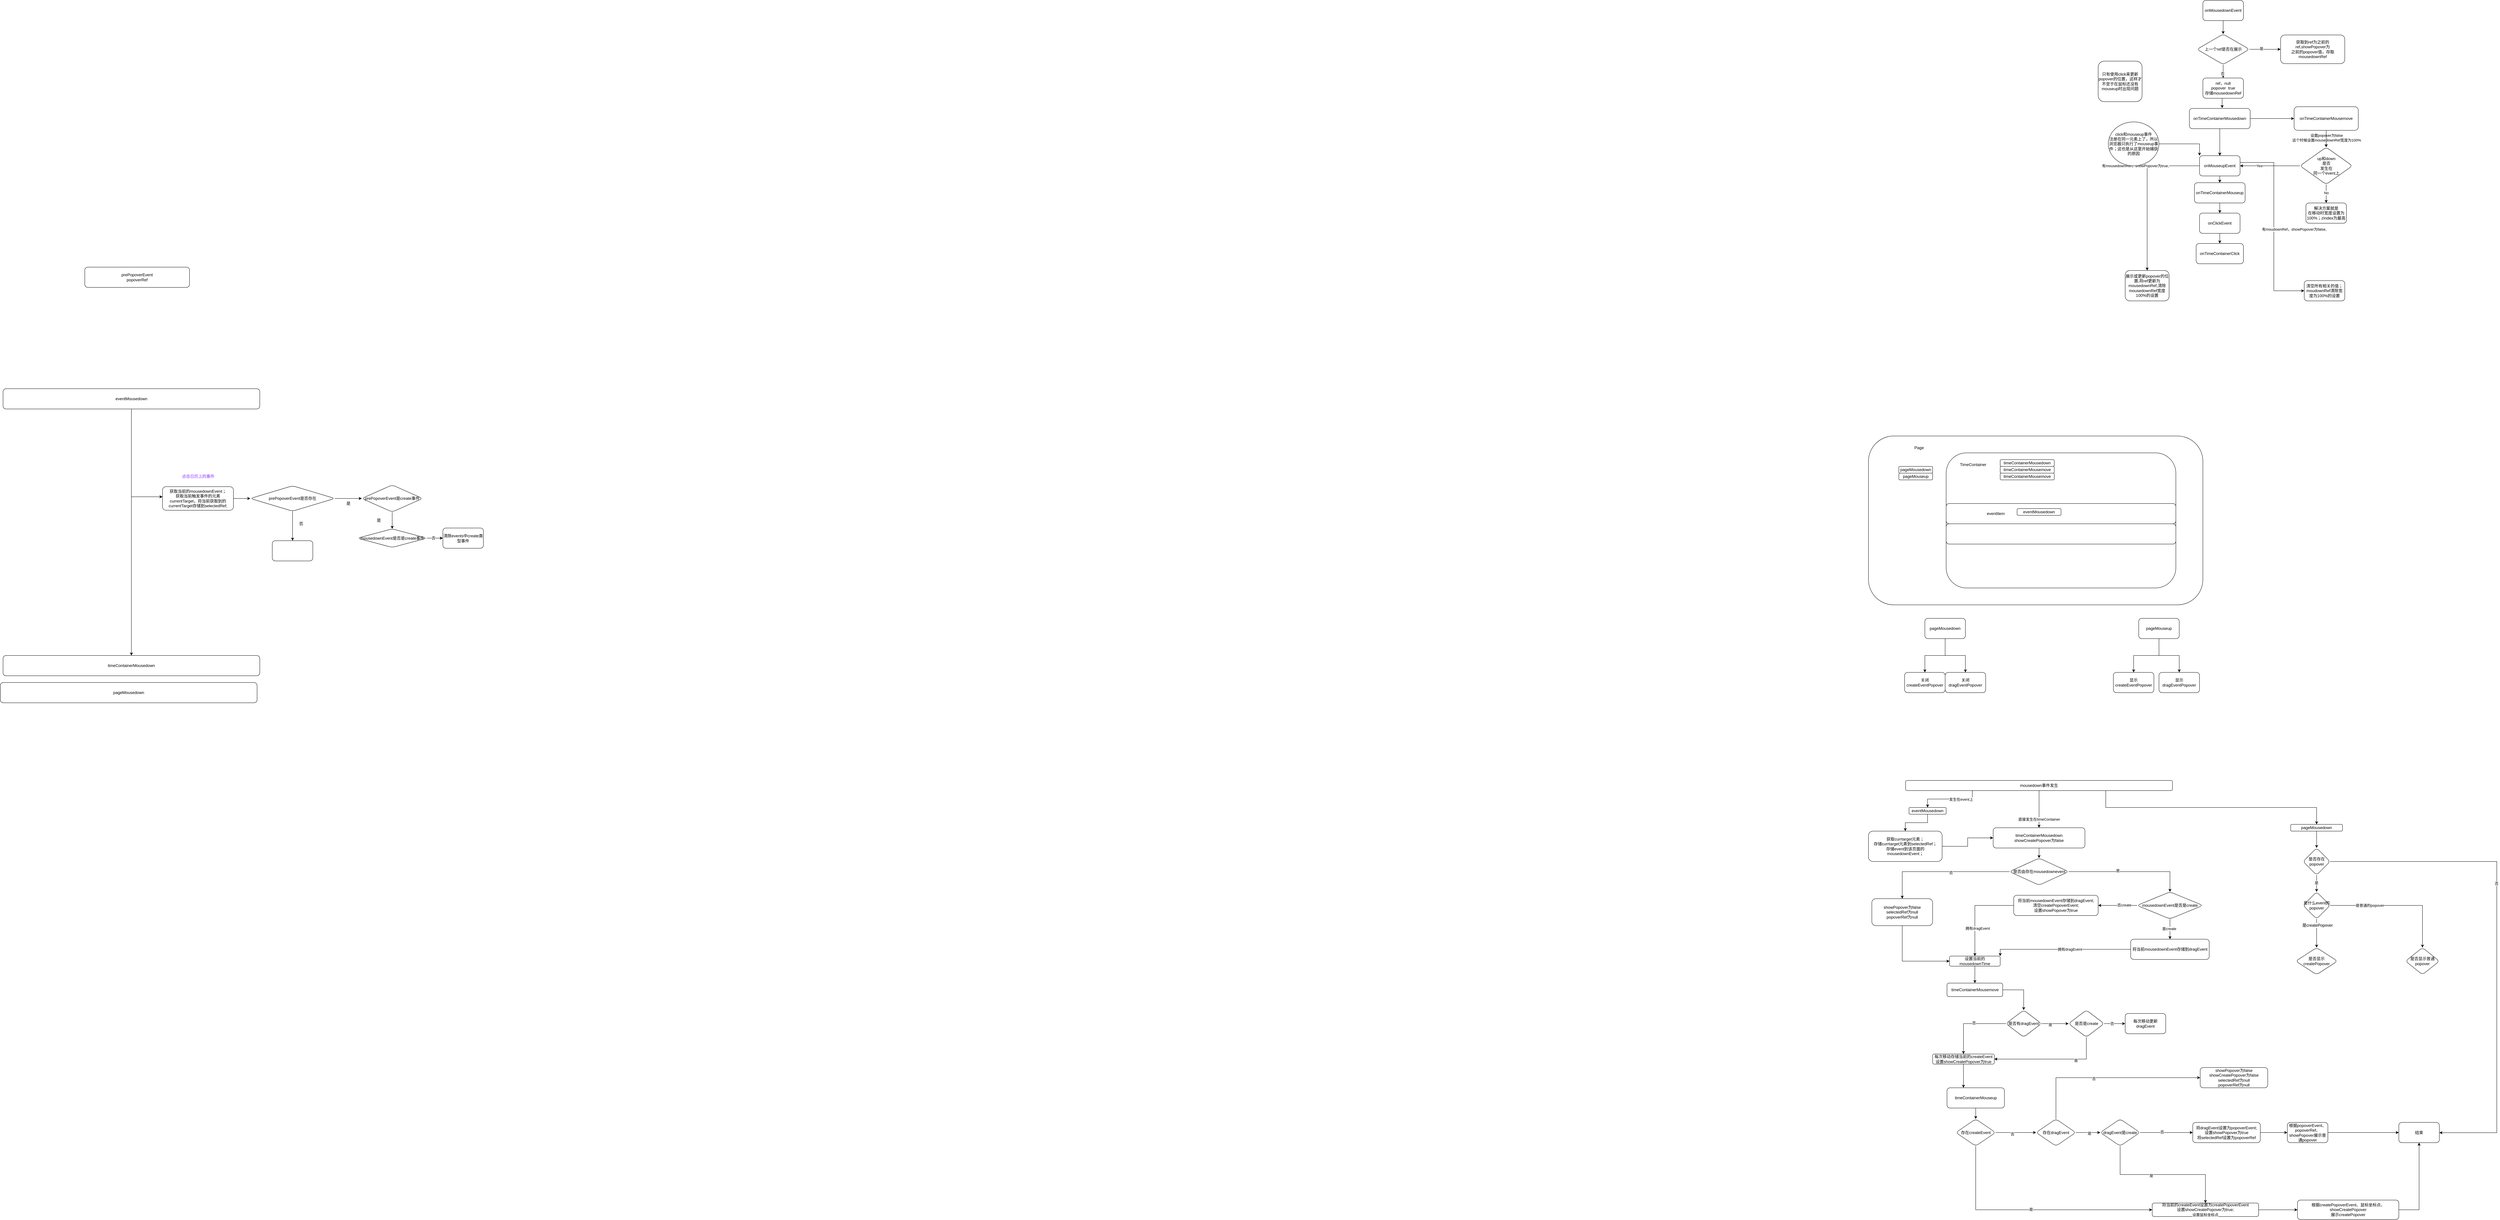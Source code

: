 <mxfile version="20.7.4" type="device"><diagram id="SeiLMllvkrjibfZxSNjs" name="第 1 页"><mxGraphModel dx="20956" dy="9609" grid="1" gridSize="10" guides="1" tooltips="1" connect="1" arrows="1" fold="1" page="1" pageScale="1" pageWidth="827" pageHeight="1169" math="0" shadow="0"><root><mxCell id="0"/><mxCell id="1" parent="0"/><mxCell id="N0iIn7dzaV1GtlIvl90N-8" value="" style="edgeStyle=orthogonalEdgeStyle;rounded=0;orthogonalLoop=1;jettySize=auto;html=1;" parent="1" source="yqMU4WiookFC1Kjg8Kat-1" target="N0iIn7dzaV1GtlIvl90N-7" edge="1"><mxGeometry relative="1" as="geometry"/></mxCell><mxCell id="yqMU4WiookFC1Kjg8Kat-1" value="onMousedownEvent" style="rounded=1;whiteSpace=wrap;html=1;" parent="1" vertex="1"><mxGeometry x="290" y="-160" width="120" height="60" as="geometry"/></mxCell><mxCell id="yqMU4WiookFC1Kjg8Kat-7" value="" style="edgeStyle=orthogonalEdgeStyle;rounded=0;orthogonalLoop=1;jettySize=auto;html=1;" parent="1" source="yqMU4WiookFC1Kjg8Kat-2" target="yqMU4WiookFC1Kjg8Kat-6" edge="1"><mxGeometry relative="1" as="geometry"/></mxCell><mxCell id="yqMU4WiookFC1Kjg8Kat-14" value="" style="edgeStyle=orthogonalEdgeStyle;rounded=0;orthogonalLoop=1;jettySize=auto;html=1;" parent="1" source="yqMU4WiookFC1Kjg8Kat-2" target="yqMU4WiookFC1Kjg8Kat-6" edge="1"><mxGeometry relative="1" as="geometry"/></mxCell><mxCell id="yqMU4WiookFC1Kjg8Kat-15" value="" style="edgeStyle=orthogonalEdgeStyle;rounded=0;orthogonalLoop=1;jettySize=auto;html=1;" parent="1" source="yqMU4WiookFC1Kjg8Kat-2" target="yqMU4WiookFC1Kjg8Kat-6" edge="1"><mxGeometry relative="1" as="geometry"/></mxCell><mxCell id="yqMU4WiookFC1Kjg8Kat-17" value="" style="edgeStyle=orthogonalEdgeStyle;rounded=0;orthogonalLoop=1;jettySize=auto;html=1;exitX=1;exitY=0.5;exitDx=0;exitDy=0;" parent="1" source="yqMU4WiookFC1Kjg8Kat-2" target="yqMU4WiookFC1Kjg8Kat-16" edge="1"><mxGeometry relative="1" as="geometry"/></mxCell><mxCell id="yqMU4WiookFC1Kjg8Kat-2" value="onTimeContainerMousedown" style="whiteSpace=wrap;html=1;rounded=1;" parent="1" vertex="1"><mxGeometry x="250" y="160" width="180" height="60" as="geometry"/></mxCell><mxCell id="yqMU4WiookFC1Kjg8Kat-9" value="" style="edgeStyle=orthogonalEdgeStyle;rounded=0;orthogonalLoop=1;jettySize=auto;html=1;" parent="1" source="yqMU4WiookFC1Kjg8Kat-6" target="yqMU4WiookFC1Kjg8Kat-8" edge="1"><mxGeometry relative="1" as="geometry"/></mxCell><mxCell id="yqMU4WiookFC1Kjg8Kat-6" value="onMouseupEvent" style="whiteSpace=wrap;html=1;rounded=1;" parent="1" vertex="1"><mxGeometry x="280" y="300" width="120" height="60" as="geometry"/></mxCell><mxCell id="yqMU4WiookFC1Kjg8Kat-11" value="" style="edgeStyle=orthogonalEdgeStyle;rounded=0;orthogonalLoop=1;jettySize=auto;html=1;" parent="1" source="yqMU4WiookFC1Kjg8Kat-8" target="yqMU4WiookFC1Kjg8Kat-10" edge="1"><mxGeometry relative="1" as="geometry"/></mxCell><mxCell id="yqMU4WiookFC1Kjg8Kat-8" value="onTimeContainerMouseup" style="whiteSpace=wrap;html=1;rounded=1;" parent="1" vertex="1"><mxGeometry x="265" y="380" width="150" height="60" as="geometry"/></mxCell><mxCell id="yqMU4WiookFC1Kjg8Kat-13" value="" style="edgeStyle=orthogonalEdgeStyle;rounded=0;orthogonalLoop=1;jettySize=auto;html=1;" parent="1" source="yqMU4WiookFC1Kjg8Kat-10" target="yqMU4WiookFC1Kjg8Kat-12" edge="1"><mxGeometry relative="1" as="geometry"/></mxCell><mxCell id="yqMU4WiookFC1Kjg8Kat-10" value="onClickEvent" style="whiteSpace=wrap;html=1;rounded=1;" parent="1" vertex="1"><mxGeometry x="280" y="470" width="120" height="60" as="geometry"/></mxCell><mxCell id="yqMU4WiookFC1Kjg8Kat-12" value="onTimeContainerClick" style="whiteSpace=wrap;html=1;rounded=1;" parent="1" vertex="1"><mxGeometry x="270" y="560" width="140" height="60" as="geometry"/></mxCell><mxCell id="yqMU4WiookFC1Kjg8Kat-20" value="" style="edgeStyle=orthogonalEdgeStyle;rounded=0;orthogonalLoop=1;jettySize=auto;html=1;" parent="1" source="yqMU4WiookFC1Kjg8Kat-16" target="yqMU4WiookFC1Kjg8Kat-19" edge="1"><mxGeometry relative="1" as="geometry"/></mxCell><mxCell id="yqMU4WiookFC1Kjg8Kat-31" value="设置popover为false&lt;br&gt;这个时候设置mousedownRef宽度为100%" style="edgeLabel;html=1;align=center;verticalAlign=middle;resizable=0;points=[];" parent="yqMU4WiookFC1Kjg8Kat-20" vertex="1" connectable="0"><mxGeometry x="-0.12" y="3" relative="1" as="geometry"><mxPoint x="-2" as="offset"/></mxGeometry></mxCell><mxCell id="yqMU4WiookFC1Kjg8Kat-33" value="" style="edgeStyle=orthogonalEdgeStyle;rounded=0;orthogonalLoop=1;jettySize=auto;html=1;" parent="1" source="yqMU4WiookFC1Kjg8Kat-16" target="yqMU4WiookFC1Kjg8Kat-19" edge="1"><mxGeometry relative="1" as="geometry"/></mxCell><mxCell id="yqMU4WiookFC1Kjg8Kat-16" value="onTimeContainerMousemove" style="whiteSpace=wrap;html=1;rounded=1;" parent="1" vertex="1"><mxGeometry x="560" y="155" width="190" height="70" as="geometry"/></mxCell><mxCell id="yqMU4WiookFC1Kjg8Kat-25" value="" style="edgeStyle=orthogonalEdgeStyle;rounded=0;orthogonalLoop=1;jettySize=auto;html=1;" parent="1" source="yqMU4WiookFC1Kjg8Kat-19" target="yqMU4WiookFC1Kjg8Kat-24" edge="1"><mxGeometry relative="1" as="geometry"/></mxCell><mxCell id="yqMU4WiookFC1Kjg8Kat-27" value="No" style="edgeLabel;html=1;align=center;verticalAlign=middle;resizable=0;points=[];" parent="yqMU4WiookFC1Kjg8Kat-25" vertex="1" connectable="0"><mxGeometry x="-0.771" y="1" relative="1" as="geometry"><mxPoint x="-1" y="18" as="offset"/></mxGeometry></mxCell><mxCell id="yqMU4WiookFC1Kjg8Kat-29" style="edgeStyle=orthogonalEdgeStyle;rounded=0;orthogonalLoop=1;jettySize=auto;html=1;exitX=0;exitY=0.5;exitDx=0;exitDy=0;entryX=1;entryY=0.5;entryDx=0;entryDy=0;" parent="1" source="yqMU4WiookFC1Kjg8Kat-19" target="yqMU4WiookFC1Kjg8Kat-6" edge="1"><mxGeometry relative="1" as="geometry"/></mxCell><mxCell id="yqMU4WiookFC1Kjg8Kat-30" value="Yes" style="edgeLabel;html=1;align=center;verticalAlign=middle;resizable=0;points=[];" parent="yqMU4WiookFC1Kjg8Kat-29" vertex="1" connectable="0"><mxGeometry x="0.358" relative="1" as="geometry"><mxPoint as="offset"/></mxGeometry></mxCell><mxCell id="yqMU4WiookFC1Kjg8Kat-19" value="up和down&lt;br&gt;是否&lt;br&gt;发生在&lt;br&gt;同一个event上" style="rhombus;whiteSpace=wrap;html=1;rounded=1;" parent="1" vertex="1"><mxGeometry x="577.5" y="275" width="155" height="110" as="geometry"/></mxCell><mxCell id="yqMU4WiookFC1Kjg8Kat-24" value="解决方案就是&lt;br&gt;在移动时宽度设置为100%；zIndex为最高" style="whiteSpace=wrap;html=1;rounded=1;" parent="1" vertex="1"><mxGeometry x="595" y="440" width="120" height="60" as="geometry"/></mxCell><mxCell id="yqMU4WiookFC1Kjg8Kat-43" value="" style="edgeStyle=orthogonalEdgeStyle;rounded=0;orthogonalLoop=1;jettySize=auto;html=1;exitX=1;exitY=0.5;exitDx=0;exitDy=0;" parent="1" source="yqMU4WiookFC1Kjg8Kat-6" target="yqMU4WiookFC1Kjg8Kat-42" edge="1"><mxGeometry relative="1" as="geometry"><Array as="points"><mxPoint x="400" y="320"/><mxPoint x="500" y="320"/><mxPoint x="500" y="700"/></Array></mxGeometry></mxCell><mxCell id="yqMU4WiookFC1Kjg8Kat-44" value="有moudownRef，showPopover为false," style="edgeLabel;html=1;align=center;verticalAlign=middle;resizable=0;points=[];" parent="yqMU4WiookFC1Kjg8Kat-43" vertex="1" connectable="0"><mxGeometry x="0.062" y="-1" relative="1" as="geometry"><mxPoint x="61" as="offset"/></mxGeometry></mxCell><mxCell id="N0iIn7dzaV1GtlIvl90N-2" value="" style="edgeStyle=orthogonalEdgeStyle;rounded=0;orthogonalLoop=1;jettySize=auto;html=1;exitX=0;exitY=0.5;exitDx=0;exitDy=0;" parent="1" source="yqMU4WiookFC1Kjg8Kat-6" target="yqMU4WiookFC1Kjg8Kat-45" edge="1"><mxGeometry relative="1" as="geometry"/></mxCell><mxCell id="N0iIn7dzaV1GtlIvl90N-4" value="有mousedownRef，showPopover为true," style="edgeLabel;html=1;align=center;verticalAlign=middle;resizable=0;points=[];" parent="N0iIn7dzaV1GtlIvl90N-2" vertex="1" connectable="0"><mxGeometry x="-0.515" y="-2" relative="1" as="geometry"><mxPoint x="-77" y="2" as="offset"/></mxGeometry></mxCell><mxCell id="yqMU4WiookFC1Kjg8Kat-42" value="清空所有相关的值；&lt;br&gt;moudownRef清除宽度为100%的设置" style="whiteSpace=wrap;html=1;rounded=1;" parent="1" vertex="1"><mxGeometry x="590" y="670" width="120" height="60" as="geometry"/></mxCell><mxCell id="yqMU4WiookFC1Kjg8Kat-45" value="展示或更新popover的位置,将ref更新为mousedownRef,清除mousedownRef宽度100%的设置" style="whiteSpace=wrap;html=1;rounded=1;" parent="1" vertex="1"><mxGeometry x="60" y="640" width="130" height="90" as="geometry"/></mxCell><mxCell id="N0iIn7dzaV1GtlIvl90N-5" value="只有使用click来更新popover的位置，这样才不至于在鼠标还没有mouseup时出现问题" style="rounded=1;whiteSpace=wrap;html=1;" parent="1" vertex="1"><mxGeometry x="-20" y="20" width="130" height="120" as="geometry"/></mxCell><mxCell id="N0iIn7dzaV1GtlIvl90N-10" value="" style="edgeStyle=orthogonalEdgeStyle;rounded=0;orthogonalLoop=1;jettySize=auto;html=1;" parent="1" source="N0iIn7dzaV1GtlIvl90N-7" target="N0iIn7dzaV1GtlIvl90N-9" edge="1"><mxGeometry relative="1" as="geometry"/></mxCell><mxCell id="N0iIn7dzaV1GtlIvl90N-15" value="是" style="edgeLabel;html=1;align=center;verticalAlign=middle;resizable=0;points=[];" parent="N0iIn7dzaV1GtlIvl90N-10" vertex="1" connectable="0"><mxGeometry x="-0.231" y="2" relative="1" as="geometry"><mxPoint as="offset"/></mxGeometry></mxCell><mxCell id="N0iIn7dzaV1GtlIvl90N-17" value="" style="edgeStyle=orthogonalEdgeStyle;rounded=0;orthogonalLoop=1;jettySize=auto;html=1;" parent="1" source="N0iIn7dzaV1GtlIvl90N-7" target="N0iIn7dzaV1GtlIvl90N-16" edge="1"><mxGeometry relative="1" as="geometry"/></mxCell><mxCell id="N0iIn7dzaV1GtlIvl90N-19" value="否" style="edgeLabel;html=1;align=center;verticalAlign=middle;resizable=0;points=[];" parent="N0iIn7dzaV1GtlIvl90N-17" vertex="1" connectable="0"><mxGeometry x="0.354" y="-2" relative="1" as="geometry"><mxPoint as="offset"/></mxGeometry></mxCell><mxCell id="N0iIn7dzaV1GtlIvl90N-7" value="上一个ref是否在展示" style="rhombus;whiteSpace=wrap;html=1;rounded=1;" parent="1" vertex="1"><mxGeometry x="272.5" y="-60" width="155" height="90" as="geometry"/></mxCell><mxCell id="N0iIn7dzaV1GtlIvl90N-9" value="&lt;div&gt;获取到ref为之前的ref,showPopover为&lt;/div&gt;&lt;div&gt;之前的popover值，存取mousedownRef&lt;/div&gt;" style="whiteSpace=wrap;html=1;rounded=1;" parent="1" vertex="1"><mxGeometry x="520" y="-57.5" width="190" height="85" as="geometry"/></mxCell><mxCell id="N0iIn7dzaV1GtlIvl90N-18" style="edgeStyle=orthogonalEdgeStyle;rounded=0;orthogonalLoop=1;jettySize=auto;html=1;exitX=0.5;exitY=1;exitDx=0;exitDy=0;entryX=0.539;entryY=-0.017;entryDx=0;entryDy=0;entryPerimeter=0;" parent="1" source="N0iIn7dzaV1GtlIvl90N-16" target="yqMU4WiookFC1Kjg8Kat-2" edge="1"><mxGeometry relative="1" as="geometry"/></mxCell><mxCell id="N0iIn7dzaV1GtlIvl90N-16" value="ref，null&lt;br&gt;popover&amp;nbsp; true&lt;br&gt;存储mousedownRef" style="whiteSpace=wrap;html=1;rounded=1;" parent="1" vertex="1"><mxGeometry x="290" y="70" width="120" height="60" as="geometry"/></mxCell><mxCell id="N0iIn7dzaV1GtlIvl90N-22" style="edgeStyle=orthogonalEdgeStyle;rounded=0;orthogonalLoop=1;jettySize=auto;html=1;exitX=1;exitY=0.5;exitDx=0;exitDy=0;entryX=0;entryY=0;entryDx=0;entryDy=0;" parent="1" source="N0iIn7dzaV1GtlIvl90N-21" target="yqMU4WiookFC1Kjg8Kat-6" edge="1"><mxGeometry relative="1" as="geometry"/></mxCell><mxCell id="N0iIn7dzaV1GtlIvl90N-21" value="click和mouseup事件&lt;br&gt;注册在同一元素上了，所以浏览器只执行了mouseup事件；这也是从这里开始捕获的原因" style="ellipse;whiteSpace=wrap;html=1;" parent="1" vertex="1"><mxGeometry x="10" y="200" width="150" height="130" as="geometry"/></mxCell><mxCell id="lKz-PwIOgqh7twdlizHa-1" value="" style="rounded=1;whiteSpace=wrap;html=1;" parent="1" vertex="1"><mxGeometry x="-700" y="1130" width="990" height="500" as="geometry"/></mxCell><mxCell id="lKz-PwIOgqh7twdlizHa-3" value="Page" style="text;html=1;strokeColor=none;fillColor=none;align=center;verticalAlign=middle;whiteSpace=wrap;rounded=0;" parent="1" vertex="1"><mxGeometry x="-580" y="1150" width="60" height="30" as="geometry"/></mxCell><mxCell id="lKz-PwIOgqh7twdlizHa-4" value="" style="rounded=1;whiteSpace=wrap;html=1;" parent="1" vertex="1"><mxGeometry x="-470" y="1180" width="680" height="400" as="geometry"/></mxCell><mxCell id="lKz-PwIOgqh7twdlizHa-5" value="TimeContainer" style="text;html=1;strokeColor=none;fillColor=none;align=center;verticalAlign=middle;whiteSpace=wrap;rounded=0;" parent="1" vertex="1"><mxGeometry x="-420" y="1200" width="60" height="30" as="geometry"/></mxCell><mxCell id="lKz-PwIOgqh7twdlizHa-7" value="" style="rounded=1;whiteSpace=wrap;html=1;" parent="1" vertex="1"><mxGeometry x="-470" y="1330" width="680" height="60" as="geometry"/></mxCell><mxCell id="lKz-PwIOgqh7twdlizHa-8" value="" style="rounded=1;whiteSpace=wrap;html=1;" parent="1" vertex="1"><mxGeometry x="-470" y="1390" width="680" height="60" as="geometry"/></mxCell><mxCell id="lKz-PwIOgqh7twdlizHa-9" value="eventItem" style="text;html=1;strokeColor=none;fillColor=none;align=center;verticalAlign=middle;whiteSpace=wrap;rounded=0;" parent="1" vertex="1"><mxGeometry x="-353" y="1345" width="60" height="30" as="geometry"/></mxCell><mxCell id="lKz-PwIOgqh7twdlizHa-10" value="pageMousedown" style="rounded=1;whiteSpace=wrap;html=1;" parent="1" vertex="1"><mxGeometry x="-610" y="1220" width="100" height="20" as="geometry"/></mxCell><mxCell id="lKz-PwIOgqh7twdlizHa-11" value="pageMouseup" style="rounded=1;whiteSpace=wrap;html=1;" parent="1" vertex="1"><mxGeometry x="-610" y="1240" width="100" height="20" as="geometry"/></mxCell><mxCell id="lKz-PwIOgqh7twdlizHa-12" value="timeContainerMousedown" style="rounded=1;whiteSpace=wrap;html=1;" parent="1" vertex="1"><mxGeometry x="-310" y="1200" width="160" height="20" as="geometry"/></mxCell><mxCell id="lKz-PwIOgqh7twdlizHa-13" value="timeContainerMousemove" style="rounded=1;whiteSpace=wrap;html=1;" parent="1" vertex="1"><mxGeometry x="-310" y="1220" width="160" height="20" as="geometry"/></mxCell><mxCell id="lKz-PwIOgqh7twdlizHa-14" value="timeContainerMousemove" style="rounded=1;whiteSpace=wrap;html=1;" parent="1" vertex="1"><mxGeometry x="-310" y="1240" width="160" height="20" as="geometry"/></mxCell><mxCell id="lKz-PwIOgqh7twdlizHa-17" value="" style="edgeStyle=orthogonalEdgeStyle;rounded=0;orthogonalLoop=1;jettySize=auto;html=1;" parent="1" source="lKz-PwIOgqh7twdlizHa-15" target="lKz-PwIOgqh7twdlizHa-16" edge="1"><mxGeometry relative="1" as="geometry"/></mxCell><mxCell id="lKz-PwIOgqh7twdlizHa-19" style="edgeStyle=orthogonalEdgeStyle;rounded=0;orthogonalLoop=1;jettySize=auto;html=1;exitX=0.5;exitY=1;exitDx=0;exitDy=0;entryX=0.5;entryY=0;entryDx=0;entryDy=0;" parent="1" source="lKz-PwIOgqh7twdlizHa-15" target="lKz-PwIOgqh7twdlizHa-18" edge="1"><mxGeometry relative="1" as="geometry"/></mxCell><mxCell id="lKz-PwIOgqh7twdlizHa-15" value="pageMousedown" style="rounded=1;whiteSpace=wrap;html=1;" parent="1" vertex="1"><mxGeometry x="-533" y="1670" width="120" height="60" as="geometry"/></mxCell><mxCell id="lKz-PwIOgqh7twdlizHa-16" value="关闭createEventPopover" style="whiteSpace=wrap;html=1;rounded=1;" parent="1" vertex="1"><mxGeometry x="-593" y="1830" width="120" height="60" as="geometry"/></mxCell><mxCell id="lKz-PwIOgqh7twdlizHa-18" value="关闭dragEventPopover" style="whiteSpace=wrap;html=1;rounded=1;" parent="1" vertex="1"><mxGeometry x="-473" y="1830" width="120" height="60" as="geometry"/></mxCell><mxCell id="lKz-PwIOgqh7twdlizHa-24" value="" style="edgeStyle=orthogonalEdgeStyle;rounded=0;orthogonalLoop=1;jettySize=auto;html=1;" parent="1" source="lKz-PwIOgqh7twdlizHa-26" target="lKz-PwIOgqh7twdlizHa-27" edge="1"><mxGeometry relative="1" as="geometry"/></mxCell><mxCell id="lKz-PwIOgqh7twdlizHa-25" style="edgeStyle=orthogonalEdgeStyle;rounded=0;orthogonalLoop=1;jettySize=auto;html=1;exitX=0.5;exitY=1;exitDx=0;exitDy=0;entryX=0.5;entryY=0;entryDx=0;entryDy=0;" parent="1" source="lKz-PwIOgqh7twdlizHa-26" target="lKz-PwIOgqh7twdlizHa-28" edge="1"><mxGeometry relative="1" as="geometry"/></mxCell><mxCell id="lKz-PwIOgqh7twdlizHa-26" value="pageMouseup" style="rounded=1;whiteSpace=wrap;html=1;" parent="1" vertex="1"><mxGeometry x="100" y="1670" width="120" height="60" as="geometry"/></mxCell><mxCell id="lKz-PwIOgqh7twdlizHa-27" value="显示createEventPopover" style="whiteSpace=wrap;html=1;rounded=1;" parent="1" vertex="1"><mxGeometry x="25" y="1830" width="120" height="60" as="geometry"/></mxCell><mxCell id="lKz-PwIOgqh7twdlizHa-28" value="显示dragEventPopover" style="whiteSpace=wrap;html=1;rounded=1;" parent="1" vertex="1"><mxGeometry x="160" y="1830" width="120" height="60" as="geometry"/></mxCell><mxCell id="lKz-PwIOgqh7twdlizHa-34" value="" style="edgeStyle=orthogonalEdgeStyle;rounded=0;orthogonalLoop=1;jettySize=auto;html=1;exitX=0.25;exitY=1;exitDx=0;exitDy=0;" parent="1" source="lKz-PwIOgqh7twdlizHa-32" target="lKz-PwIOgqh7twdlizHa-33" edge="1"><mxGeometry relative="1" as="geometry"/></mxCell><mxCell id="lKz-PwIOgqh7twdlizHa-62" value="发生在event上" style="edgeLabel;html=1;align=center;verticalAlign=middle;resizable=0;points=[];" parent="lKz-PwIOgqh7twdlizHa-34" vertex="1" connectable="0"><mxGeometry x="-0.348" y="1" relative="1" as="geometry"><mxPoint x="1" as="offset"/></mxGeometry></mxCell><mxCell id="lKz-PwIOgqh7twdlizHa-37" value="" style="edgeStyle=orthogonalEdgeStyle;rounded=0;orthogonalLoop=1;jettySize=auto;html=1;" parent="1" source="lKz-PwIOgqh7twdlizHa-32" target="lKz-PwIOgqh7twdlizHa-36" edge="1"><mxGeometry relative="1" as="geometry"/></mxCell><mxCell id="lKz-PwIOgqh7twdlizHa-87" value="直接发生在timeContainer" style="edgeLabel;html=1;align=center;verticalAlign=middle;resizable=0;points=[];" parent="lKz-PwIOgqh7twdlizHa-37" vertex="1" connectable="0"><mxGeometry x="-0.227" relative="1" as="geometry"><mxPoint y="42" as="offset"/></mxGeometry></mxCell><mxCell id="lKz-PwIOgqh7twdlizHa-43" style="edgeStyle=orthogonalEdgeStyle;rounded=0;orthogonalLoop=1;jettySize=auto;html=1;exitX=0.75;exitY=1;exitDx=0;exitDy=0;entryX=0.5;entryY=0;entryDx=0;entryDy=0;" parent="1" source="lKz-PwIOgqh7twdlizHa-32" target="lKz-PwIOgqh7twdlizHa-38" edge="1"><mxGeometry relative="1" as="geometry"/></mxCell><mxCell id="lKz-PwIOgqh7twdlizHa-32" value="mousedown事件发生" style="rounded=1;whiteSpace=wrap;html=1;" parent="1" vertex="1"><mxGeometry x="-590" y="2150" width="790" height="30" as="geometry"/></mxCell><mxCell id="lKz-PwIOgqh7twdlizHa-42" value="" style="edgeStyle=orthogonalEdgeStyle;rounded=0;orthogonalLoop=1;jettySize=auto;html=1;" parent="1" source="lKz-PwIOgqh7twdlizHa-33" target="lKz-PwIOgqh7twdlizHa-41" edge="1"><mxGeometry relative="1" as="geometry"/></mxCell><mxCell id="lKz-PwIOgqh7twdlizHa-33" value="eventMousedown" style="whiteSpace=wrap;html=1;rounded=1;" parent="1" vertex="1"><mxGeometry x="-580" y="2230" width="110" height="20" as="geometry"/></mxCell><mxCell id="lKz-PwIOgqh7twdlizHa-35" value="eventMousedown" style="rounded=1;whiteSpace=wrap;html=1;" parent="1" vertex="1"><mxGeometry x="-260" y="1345" width="130" height="20" as="geometry"/></mxCell><mxCell id="lKz-PwIOgqh7twdlizHa-52" value="" style="edgeStyle=orthogonalEdgeStyle;rounded=0;orthogonalLoop=1;jettySize=auto;html=1;" parent="1" source="lKz-PwIOgqh7twdlizHa-36" target="lKz-PwIOgqh7twdlizHa-51" edge="1"><mxGeometry relative="1" as="geometry"/></mxCell><mxCell id="lKz-PwIOgqh7twdlizHa-36" value="timeContainerMousedown&lt;br style=&quot;border-color: var(--border-color);&quot;&gt;showCreatePopover为false" style="whiteSpace=wrap;html=1;rounded=1;" parent="1" vertex="1"><mxGeometry x="-330.81" y="2290" width="271.62" height="60" as="geometry"/></mxCell><mxCell id="lKz-PwIOgqh7twdlizHa-140" value="" style="edgeStyle=orthogonalEdgeStyle;rounded=0;orthogonalLoop=1;jettySize=auto;html=1;" parent="1" source="lKz-PwIOgqh7twdlizHa-38" target="lKz-PwIOgqh7twdlizHa-139" edge="1"><mxGeometry relative="1" as="geometry"/></mxCell><mxCell id="lKz-PwIOgqh7twdlizHa-38" value="pageMousedown" style="whiteSpace=wrap;html=1;rounded=1;" parent="1" vertex="1"><mxGeometry x="550" y="2280" width="153.25" height="20" as="geometry"/></mxCell><mxCell id="lKz-PwIOgqh7twdlizHa-50" style="edgeStyle=orthogonalEdgeStyle;rounded=0;orthogonalLoop=1;jettySize=auto;html=1;exitX=1;exitY=0.5;exitDx=0;exitDy=0;entryX=0;entryY=0.5;entryDx=0;entryDy=0;" parent="1" source="lKz-PwIOgqh7twdlizHa-41" target="lKz-PwIOgqh7twdlizHa-36" edge="1"><mxGeometry relative="1" as="geometry"/></mxCell><mxCell id="lKz-PwIOgqh7twdlizHa-41" value="获取currtarget元素；&lt;br&gt;存储currtarget元素到selectedRef；&lt;br&gt;存储event到该页面的mousedownEvent；&lt;br&gt;" style="whiteSpace=wrap;html=1;rounded=1;" parent="1" vertex="1"><mxGeometry x="-700" y="2300" width="218.12" height="90" as="geometry"/></mxCell><mxCell id="lKz-PwIOgqh7twdlizHa-60" value="" style="edgeStyle=orthogonalEdgeStyle;rounded=0;orthogonalLoop=1;jettySize=auto;html=1;" parent="1" source="lKz-PwIOgqh7twdlizHa-51" target="lKz-PwIOgqh7twdlizHa-59" edge="1"><mxGeometry relative="1" as="geometry"/></mxCell><mxCell id="lKz-PwIOgqh7twdlizHa-61" value="是" style="edgeLabel;html=1;align=center;verticalAlign=middle;resizable=0;points=[];" parent="lKz-PwIOgqh7twdlizHa-60" vertex="1" connectable="0"><mxGeometry x="-0.194" y="3" relative="1" as="geometry"><mxPoint as="offset"/></mxGeometry></mxCell><mxCell id="lKz-PwIOgqh7twdlizHa-135" value="" style="edgeStyle=orthogonalEdgeStyle;rounded=0;orthogonalLoop=1;jettySize=auto;html=1;" parent="1" source="lKz-PwIOgqh7twdlizHa-51" target="lKz-PwIOgqh7twdlizHa-134" edge="1"><mxGeometry relative="1" as="geometry"/></mxCell><mxCell id="lKz-PwIOgqh7twdlizHa-136" value="否" style="edgeLabel;html=1;align=center;verticalAlign=middle;resizable=0;points=[];" parent="lKz-PwIOgqh7twdlizHa-135" vertex="1" connectable="0"><mxGeometry x="-0.12" y="3" relative="1" as="geometry"><mxPoint x="1" as="offset"/></mxGeometry></mxCell><mxCell id="lKz-PwIOgqh7twdlizHa-51" value="是否由存在mousedownevent" style="rhombus;whiteSpace=wrap;html=1;rounded=1;" parent="1" vertex="1"><mxGeometry x="-282.5" y="2380" width="175" height="80" as="geometry"/></mxCell><mxCell id="lKz-PwIOgqh7twdlizHa-71" value="" style="edgeStyle=orthogonalEdgeStyle;rounded=0;orthogonalLoop=1;jettySize=auto;html=1;" parent="1" source="lKz-PwIOgqh7twdlizHa-53" target="lKz-PwIOgqh7twdlizHa-70" edge="1"><mxGeometry relative="1" as="geometry"/></mxCell><mxCell id="lKz-PwIOgqh7twdlizHa-53" value="设置当前的mousedownTime" style="whiteSpace=wrap;html=1;rounded=1;" parent="1" vertex="1"><mxGeometry x="-460" y="2670" width="150" height="30" as="geometry"/></mxCell><mxCell id="lKz-PwIOgqh7twdlizHa-65" value="" style="edgeStyle=orthogonalEdgeStyle;rounded=0;orthogonalLoop=1;jettySize=auto;html=1;" parent="1" source="lKz-PwIOgqh7twdlizHa-59" target="lKz-PwIOgqh7twdlizHa-64" edge="1"><mxGeometry relative="1" as="geometry"/></mxCell><mxCell id="lKz-PwIOgqh7twdlizHa-66" value="否create" style="edgeLabel;html=1;align=center;verticalAlign=middle;resizable=0;points=[];" parent="lKz-PwIOgqh7twdlizHa-65" vertex="1" connectable="0"><mxGeometry x="-0.336" y="-1" relative="1" as="geometry"><mxPoint as="offset"/></mxGeometry></mxCell><mxCell id="lKz-PwIOgqh7twdlizHa-68" value="" style="edgeStyle=orthogonalEdgeStyle;rounded=0;orthogonalLoop=1;jettySize=auto;html=1;" parent="1" source="lKz-PwIOgqh7twdlizHa-59" target="lKz-PwIOgqh7twdlizHa-67" edge="1"><mxGeometry relative="1" as="geometry"/></mxCell><mxCell id="lKz-PwIOgqh7twdlizHa-69" value="是create" style="edgeLabel;html=1;align=center;verticalAlign=middle;resizable=0;points=[];" parent="lKz-PwIOgqh7twdlizHa-68" vertex="1" connectable="0"><mxGeometry x="-0.044" y="-3" relative="1" as="geometry"><mxPoint as="offset"/></mxGeometry></mxCell><mxCell id="lKz-PwIOgqh7twdlizHa-59" value="mousedownEvent是否是create" style="rhombus;whiteSpace=wrap;html=1;rounded=1;" parent="1" vertex="1"><mxGeometry x="95" y="2480" width="195" height="80" as="geometry"/></mxCell><mxCell id="lKz-PwIOgqh7twdlizHa-90" style="edgeStyle=orthogonalEdgeStyle;rounded=0;orthogonalLoop=1;jettySize=auto;html=1;exitX=0;exitY=0.5;exitDx=0;exitDy=0;entryX=0.5;entryY=0;entryDx=0;entryDy=0;" parent="1" source="lKz-PwIOgqh7twdlizHa-64" target="lKz-PwIOgqh7twdlizHa-53" edge="1"><mxGeometry relative="1" as="geometry"/></mxCell><mxCell id="lKz-PwIOgqh7twdlizHa-92" value="拥有dragEvent" style="edgeLabel;html=1;align=center;verticalAlign=middle;resizable=0;points=[];" parent="lKz-PwIOgqh7twdlizHa-90" vertex="1" connectable="0"><mxGeometry x="0.377" y="-1" relative="1" as="geometry"><mxPoint x="9" as="offset"/></mxGeometry></mxCell><mxCell id="lKz-PwIOgqh7twdlizHa-64" value="将当前mousedownEvent存储到dragEvent;&lt;br&gt;清空createPopoverEvent;&lt;br&gt;设置showPopover为true" style="whiteSpace=wrap;html=1;rounded=1;" parent="1" vertex="1"><mxGeometry x="-270" y="2490" width="250" height="60" as="geometry"/></mxCell><mxCell id="lKz-PwIOgqh7twdlizHa-89" style="edgeStyle=orthogonalEdgeStyle;rounded=0;orthogonalLoop=1;jettySize=auto;html=1;exitX=0;exitY=0.5;exitDx=0;exitDy=0;entryX=1;entryY=0;entryDx=0;entryDy=0;" parent="1" source="lKz-PwIOgqh7twdlizHa-67" target="lKz-PwIOgqh7twdlizHa-53" edge="1"><mxGeometry relative="1" as="geometry"/></mxCell><mxCell id="lKz-PwIOgqh7twdlizHa-91" value="拥有dragEvent" style="edgeLabel;html=1;align=center;verticalAlign=middle;resizable=0;points=[];" parent="lKz-PwIOgqh7twdlizHa-89" vertex="1" connectable="0"><mxGeometry x="-0.11" relative="1" as="geometry"><mxPoint as="offset"/></mxGeometry></mxCell><mxCell id="lKz-PwIOgqh7twdlizHa-67" value="将当前mousedownEvent存储到dragEvent&lt;br&gt;" style="whiteSpace=wrap;html=1;rounded=1;" parent="1" vertex="1"><mxGeometry x="76.25" y="2620" width="232.5" height="60" as="geometry"/></mxCell><mxCell id="lKz-PwIOgqh7twdlizHa-94" value="" style="edgeStyle=orthogonalEdgeStyle;rounded=0;orthogonalLoop=1;jettySize=auto;html=1;" parent="1" source="lKz-PwIOgqh7twdlizHa-70" target="lKz-PwIOgqh7twdlizHa-93" edge="1"><mxGeometry relative="1" as="geometry"/></mxCell><mxCell id="lKz-PwIOgqh7twdlizHa-70" value="timeContainerMousemove" style="whiteSpace=wrap;html=1;rounded=1;" parent="1" vertex="1"><mxGeometry x="-467.5" y="2750" width="165" height="40" as="geometry"/></mxCell><mxCell id="lKz-PwIOgqh7twdlizHa-77" value="" style="edgeStyle=orthogonalEdgeStyle;rounded=0;orthogonalLoop=1;jettySize=auto;html=1;" parent="1" source="lKz-PwIOgqh7twdlizHa-72" target="lKz-PwIOgqh7twdlizHa-76" edge="1"><mxGeometry relative="1" as="geometry"><Array as="points"><mxPoint x="-385" y="3060"/></Array></mxGeometry></mxCell><mxCell id="lKz-PwIOgqh7twdlizHa-72" value="每次移动存储当前的createEvent&lt;br&gt;设置showCreatePopover为true" style="whiteSpace=wrap;html=1;rounded=1;" parent="1" vertex="1"><mxGeometry x="-510" y="2960" width="182.5" height="30" as="geometry"/></mxCell><mxCell id="lKz-PwIOgqh7twdlizHa-112" value="" style="edgeStyle=orthogonalEdgeStyle;rounded=0;orthogonalLoop=1;jettySize=auto;html=1;" parent="1" source="lKz-PwIOgqh7twdlizHa-76" target="lKz-PwIOgqh7twdlizHa-111" edge="1"><mxGeometry relative="1" as="geometry"/></mxCell><mxCell id="lKz-PwIOgqh7twdlizHa-76" value="timeContainerMouseup" style="whiteSpace=wrap;html=1;rounded=1;" parent="1" vertex="1"><mxGeometry x="-467.5" y="3060" width="170" height="60" as="geometry"/></mxCell><mxCell id="lKz-PwIOgqh7twdlizHa-84" value="" style="edgeStyle=orthogonalEdgeStyle;rounded=0;orthogonalLoop=1;jettySize=auto;html=1;" parent="1" source="lKz-PwIOgqh7twdlizHa-78" target="lKz-PwIOgqh7twdlizHa-83" edge="1"><mxGeometry relative="1" as="geometry"/></mxCell><mxCell id="lKz-PwIOgqh7twdlizHa-78" value="将当前的createEvent设置为createPopoverEvent&lt;br&gt;设置showCreatePopover为true;&lt;br&gt;&lt;span style=&quot;font-size: 11px; background-color: rgb(255, 255, 255);&quot;&gt;设置鼠标坐标点&lt;/span&gt;" style="whiteSpace=wrap;html=1;rounded=1;" parent="1" vertex="1"><mxGeometry x="140" y="3401.25" width="315" height="40" as="geometry"/></mxCell><mxCell id="lKz-PwIOgqh7twdlizHa-148" style="edgeStyle=orthogonalEdgeStyle;rounded=0;orthogonalLoop=1;jettySize=auto;html=1;exitX=1;exitY=0.5;exitDx=0;exitDy=0;entryX=0.5;entryY=1;entryDx=0;entryDy=0;" parent="1" source="lKz-PwIOgqh7twdlizHa-83" target="lKz-PwIOgqh7twdlizHa-143" edge="1"><mxGeometry relative="1" as="geometry"/></mxCell><mxCell id="lKz-PwIOgqh7twdlizHa-83" value="根据createPopoverEvent、鼠标坐标点、showCreatePopover&lt;br&gt;展示createPopover" style="whiteSpace=wrap;html=1;rounded=1;" parent="1" vertex="1"><mxGeometry x="570" y="3392.5" width="300" height="57.5" as="geometry"/></mxCell><mxCell id="lKz-PwIOgqh7twdlizHa-95" style="edgeStyle=orthogonalEdgeStyle;rounded=0;orthogonalLoop=1;jettySize=auto;html=1;entryX=0.5;entryY=0;entryDx=0;entryDy=0;" parent="1" source="lKz-PwIOgqh7twdlizHa-93" target="lKz-PwIOgqh7twdlizHa-72" edge="1"><mxGeometry relative="1" as="geometry"/></mxCell><mxCell id="lKz-PwIOgqh7twdlizHa-96" value="否" style="edgeLabel;html=1;align=center;verticalAlign=middle;resizable=0;points=[];" parent="lKz-PwIOgqh7twdlizHa-95" vertex="1" connectable="0"><mxGeometry x="-0.113" y="-2" relative="1" as="geometry"><mxPoint as="offset"/></mxGeometry></mxCell><mxCell id="lKz-PwIOgqh7twdlizHa-98" value="" style="edgeStyle=orthogonalEdgeStyle;rounded=0;orthogonalLoop=1;jettySize=auto;html=1;entryX=0;entryY=0.5;entryDx=0;entryDy=0;" parent="1" source="lKz-PwIOgqh7twdlizHa-93" target="lKz-PwIOgqh7twdlizHa-100" edge="1"><mxGeometry relative="1" as="geometry"><mxPoint x="-100" y="2870" as="targetPoint"/></mxGeometry></mxCell><mxCell id="lKz-PwIOgqh7twdlizHa-99" value="是" style="edgeLabel;html=1;align=center;verticalAlign=middle;resizable=0;points=[];" parent="lKz-PwIOgqh7twdlizHa-98" vertex="1" connectable="0"><mxGeometry x="-0.362" y="-3" relative="1" as="geometry"><mxPoint as="offset"/></mxGeometry></mxCell><mxCell id="lKz-PwIOgqh7twdlizHa-93" value="是否有dragEvent" style="rhombus;whiteSpace=wrap;html=1;rounded=1;" parent="1" vertex="1"><mxGeometry x="-293" y="2830" width="105" height="80" as="geometry"/></mxCell><mxCell id="lKz-PwIOgqh7twdlizHa-105" value="" style="edgeStyle=orthogonalEdgeStyle;rounded=0;orthogonalLoop=1;jettySize=auto;html=1;" parent="1" source="lKz-PwIOgqh7twdlizHa-100" target="lKz-PwIOgqh7twdlizHa-104" edge="1"><mxGeometry relative="1" as="geometry"/></mxCell><mxCell id="lKz-PwIOgqh7twdlizHa-110" value="否" style="edgeLabel;html=1;align=center;verticalAlign=middle;resizable=0;points=[];" parent="lKz-PwIOgqh7twdlizHa-105" vertex="1" connectable="0"><mxGeometry x="0.273" y="1" relative="1" as="geometry"><mxPoint x="-17" y="1" as="offset"/></mxGeometry></mxCell><mxCell id="lKz-PwIOgqh7twdlizHa-108" style="edgeStyle=orthogonalEdgeStyle;rounded=0;orthogonalLoop=1;jettySize=auto;html=1;exitX=0.5;exitY=1;exitDx=0;exitDy=0;entryX=1;entryY=0.5;entryDx=0;entryDy=0;" parent="1" source="lKz-PwIOgqh7twdlizHa-100" target="lKz-PwIOgqh7twdlizHa-72" edge="1"><mxGeometry relative="1" as="geometry"/></mxCell><mxCell id="lKz-PwIOgqh7twdlizHa-109" value="是" style="edgeLabel;html=1;align=center;verticalAlign=middle;resizable=0;points=[];" parent="lKz-PwIOgqh7twdlizHa-108" vertex="1" connectable="0"><mxGeometry x="-0.431" y="4" relative="1" as="geometry"><mxPoint as="offset"/></mxGeometry></mxCell><mxCell id="lKz-PwIOgqh7twdlizHa-100" value="是否是create" style="rhombus;whiteSpace=wrap;html=1;rounded=1;" parent="1" vertex="1"><mxGeometry x="-107.5" y="2830" width="105" height="80" as="geometry"/></mxCell><mxCell id="lKz-PwIOgqh7twdlizHa-104" value="每次移动更新dragEvent" style="whiteSpace=wrap;html=1;rounded=1;" parent="1" vertex="1"><mxGeometry x="60" y="2840" width="120" height="60" as="geometry"/></mxCell><mxCell id="lKz-PwIOgqh7twdlizHa-113" style="edgeStyle=orthogonalEdgeStyle;rounded=0;orthogonalLoop=1;jettySize=auto;html=1;exitX=0.5;exitY=1;exitDx=0;exitDy=0;entryX=0;entryY=0.5;entryDx=0;entryDy=0;" parent="1" source="lKz-PwIOgqh7twdlizHa-111" target="lKz-PwIOgqh7twdlizHa-78" edge="1"><mxGeometry relative="1" as="geometry"/></mxCell><mxCell id="lKz-PwIOgqh7twdlizHa-114" value="是" style="edgeLabel;html=1;align=center;verticalAlign=middle;resizable=0;points=[];" parent="lKz-PwIOgqh7twdlizHa-113" vertex="1" connectable="0"><mxGeometry x="-0.01" y="2" relative="1" as="geometry"><mxPoint as="offset"/></mxGeometry></mxCell><mxCell id="lKz-PwIOgqh7twdlizHa-116" value="" style="edgeStyle=orthogonalEdgeStyle;rounded=0;orthogonalLoop=1;jettySize=auto;html=1;" parent="1" source="lKz-PwIOgqh7twdlizHa-111" target="lKz-PwIOgqh7twdlizHa-115" edge="1"><mxGeometry relative="1" as="geometry"/></mxCell><mxCell id="lKz-PwIOgqh7twdlizHa-117" value="否" style="edgeLabel;html=1;align=center;verticalAlign=middle;resizable=0;points=[];" parent="lKz-PwIOgqh7twdlizHa-116" vertex="1" connectable="0"><mxGeometry x="-0.185" y="-3" relative="1" as="geometry"><mxPoint y="1" as="offset"/></mxGeometry></mxCell><mxCell id="lKz-PwIOgqh7twdlizHa-111" value="存在createEvent" style="rhombus;whiteSpace=wrap;html=1;rounded=1;" parent="1" vertex="1"><mxGeometry x="-441.25" y="3152.5" width="117.5" height="80" as="geometry"/></mxCell><mxCell id="lKz-PwIOgqh7twdlizHa-119" value="" style="edgeStyle=orthogonalEdgeStyle;rounded=0;orthogonalLoop=1;jettySize=auto;html=1;" parent="1" source="lKz-PwIOgqh7twdlizHa-115" target="lKz-PwIOgqh7twdlizHa-118" edge="1"><mxGeometry relative="1" as="geometry"/></mxCell><mxCell id="lKz-PwIOgqh7twdlizHa-120" value="是" style="edgeLabel;html=1;align=center;verticalAlign=middle;resizable=0;points=[];" parent="lKz-PwIOgqh7twdlizHa-119" vertex="1" connectable="0"><mxGeometry x="0.091" y="-1" relative="1" as="geometry"><mxPoint y="1" as="offset"/></mxGeometry></mxCell><mxCell id="lKz-PwIOgqh7twdlizHa-124" style="edgeStyle=orthogonalEdgeStyle;rounded=0;orthogonalLoop=1;jettySize=auto;html=1;exitX=0.5;exitY=0;exitDx=0;exitDy=0;entryX=0;entryY=0.5;entryDx=0;entryDy=0;" parent="1" source="lKz-PwIOgqh7twdlizHa-115" target="lKz-PwIOgqh7twdlizHa-121" edge="1"><mxGeometry relative="1" as="geometry"/></mxCell><mxCell id="lKz-PwIOgqh7twdlizHa-125" value="否" style="edgeLabel;html=1;align=center;verticalAlign=middle;resizable=0;points=[];" parent="lKz-PwIOgqh7twdlizHa-124" vertex="1" connectable="0"><mxGeometry x="-0.149" y="-3" relative="1" as="geometry"><mxPoint as="offset"/></mxGeometry></mxCell><mxCell id="lKz-PwIOgqh7twdlizHa-115" value="存在dragEvent" style="rhombus;whiteSpace=wrap;html=1;rounded=1;" parent="1" vertex="1"><mxGeometry x="-203.75" y="3152.5" width="117.5" height="80" as="geometry"/></mxCell><mxCell id="lKz-PwIOgqh7twdlizHa-126" style="edgeStyle=orthogonalEdgeStyle;rounded=0;orthogonalLoop=1;jettySize=auto;html=1;exitX=0.5;exitY=1;exitDx=0;exitDy=0;" parent="1" source="lKz-PwIOgqh7twdlizHa-118" target="lKz-PwIOgqh7twdlizHa-78" edge="1"><mxGeometry relative="1" as="geometry"/></mxCell><mxCell id="lKz-PwIOgqh7twdlizHa-127" value="是" style="edgeLabel;html=1;align=center;verticalAlign=middle;resizable=0;points=[];" parent="lKz-PwIOgqh7twdlizHa-126" vertex="1" connectable="0"><mxGeometry x="-0.163" y="-3" relative="1" as="geometry"><mxPoint as="offset"/></mxGeometry></mxCell><mxCell id="lKz-PwIOgqh7twdlizHa-129" value="" style="edgeStyle=orthogonalEdgeStyle;rounded=0;orthogonalLoop=1;jettySize=auto;html=1;" parent="1" source="lKz-PwIOgqh7twdlizHa-118" target="lKz-PwIOgqh7twdlizHa-128" edge="1"><mxGeometry relative="1" as="geometry"/></mxCell><mxCell id="lKz-PwIOgqh7twdlizHa-130" value="否" style="edgeLabel;html=1;align=center;verticalAlign=middle;resizable=0;points=[];" parent="lKz-PwIOgqh7twdlizHa-129" vertex="1" connectable="0"><mxGeometry x="-0.165" y="3" relative="1" as="geometry"><mxPoint y="1" as="offset"/></mxGeometry></mxCell><mxCell id="lKz-PwIOgqh7twdlizHa-118" value="dragEvent是create" style="rhombus;whiteSpace=wrap;html=1;rounded=1;" parent="1" vertex="1"><mxGeometry x="-13.75" y="3152.5" width="117.5" height="80" as="geometry"/></mxCell><mxCell id="lKz-PwIOgqh7twdlizHa-121" value="showPopover为false&lt;br&gt;showCreatePopover为false&lt;br&gt;selectedRef为null&lt;br&gt;popoverRef为null" style="whiteSpace=wrap;html=1;rounded=1;" parent="1" vertex="1"><mxGeometry x="282" y="3000" width="200" height="60" as="geometry"/></mxCell><mxCell id="lKz-PwIOgqh7twdlizHa-132" value="" style="edgeStyle=orthogonalEdgeStyle;rounded=0;orthogonalLoop=1;jettySize=auto;html=1;" parent="1" source="lKz-PwIOgqh7twdlizHa-128" target="lKz-PwIOgqh7twdlizHa-131" edge="1"><mxGeometry relative="1" as="geometry"/></mxCell><mxCell id="lKz-PwIOgqh7twdlizHa-128" value="将dragEvent设置为popoverEvent;&lt;br&gt;设置showPopover为true&lt;br&gt;将selectedRef设置为popoverRef" style="whiteSpace=wrap;html=1;rounded=1;" parent="1" vertex="1"><mxGeometry x="260" y="3162.5" width="200" height="60" as="geometry"/></mxCell><mxCell id="lKz-PwIOgqh7twdlizHa-147" style="edgeStyle=orthogonalEdgeStyle;rounded=0;orthogonalLoop=1;jettySize=auto;html=1;exitX=1;exitY=0.5;exitDx=0;exitDy=0;" parent="1" source="lKz-PwIOgqh7twdlizHa-131" target="lKz-PwIOgqh7twdlizHa-143" edge="1"><mxGeometry relative="1" as="geometry"/></mxCell><mxCell id="lKz-PwIOgqh7twdlizHa-131" value="根据popoverEvent、popoverRef、&lt;br&gt;showPopover展示普通popover" style="whiteSpace=wrap;html=1;rounded=1;" parent="1" vertex="1"><mxGeometry x="540" y="3162.5" width="120" height="60" as="geometry"/></mxCell><mxCell id="lKz-PwIOgqh7twdlizHa-138" style="edgeStyle=orthogonalEdgeStyle;rounded=0;orthogonalLoop=1;jettySize=auto;html=1;exitX=0.5;exitY=1;exitDx=0;exitDy=0;entryX=0;entryY=0.5;entryDx=0;entryDy=0;" parent="1" source="lKz-PwIOgqh7twdlizHa-134" target="lKz-PwIOgqh7twdlizHa-53" edge="1"><mxGeometry relative="1" as="geometry"/></mxCell><mxCell id="lKz-PwIOgqh7twdlizHa-134" value="showPopover为false&lt;br style=&quot;border-color: var(--border-color);&quot;&gt;selectedRef为null&lt;br style=&quot;border-color: var(--border-color);&quot;&gt;popoverRef为null" style="whiteSpace=wrap;html=1;rounded=1;" parent="1" vertex="1"><mxGeometry x="-690" y="2500" width="180" height="80" as="geometry"/></mxCell><mxCell id="lKz-PwIOgqh7twdlizHa-144" value="" style="edgeStyle=orthogonalEdgeStyle;rounded=0;orthogonalLoop=1;jettySize=auto;html=1;" parent="1" source="lKz-PwIOgqh7twdlizHa-139" target="lKz-PwIOgqh7twdlizHa-143" edge="1"><mxGeometry relative="1" as="geometry"><Array as="points"><mxPoint x="1160" y="2390"/><mxPoint x="1160" y="3193"/></Array></mxGeometry></mxCell><mxCell id="lKz-PwIOgqh7twdlizHa-146" value="否" style="edgeLabel;html=1;align=center;verticalAlign=middle;resizable=0;points=[];" parent="lKz-PwIOgqh7twdlizHa-144" vertex="1" connectable="0"><mxGeometry x="-0.238" y="-1" relative="1" as="geometry"><mxPoint as="offset"/></mxGeometry></mxCell><mxCell id="a8zim4Q7-Yd47-3MwBAR-3" value="" style="edgeStyle=orthogonalEdgeStyle;rounded=0;orthogonalLoop=1;jettySize=auto;html=1;" parent="1" source="lKz-PwIOgqh7twdlizHa-139" target="a8zim4Q7-Yd47-3MwBAR-2" edge="1"><mxGeometry relative="1" as="geometry"/></mxCell><mxCell id="a8zim4Q7-Yd47-3MwBAR-4" value="是" style="edgeLabel;html=1;align=center;verticalAlign=middle;resizable=0;points=[];" parent="a8zim4Q7-Yd47-3MwBAR-3" vertex="1" connectable="0"><mxGeometry x="-0.082" y="-1" relative="1" as="geometry"><mxPoint as="offset"/></mxGeometry></mxCell><mxCell id="lKz-PwIOgqh7twdlizHa-139" value="是否存在popover" style="rhombus;whiteSpace=wrap;html=1;rounded=1;" parent="1" vertex="1"><mxGeometry x="586.625" y="2350" width="80" height="80" as="geometry"/></mxCell><mxCell id="lKz-PwIOgqh7twdlizHa-143" value="结束" style="whiteSpace=wrap;html=1;rounded=1;" parent="1" vertex="1"><mxGeometry x="869.995" y="3162.5" width="120" height="60" as="geometry"/></mxCell><mxCell id="a8zim4Q7-Yd47-3MwBAR-6" value="" style="edgeStyle=orthogonalEdgeStyle;rounded=0;orthogonalLoop=1;jettySize=auto;html=1;entryX=0.5;entryY=0;entryDx=0;entryDy=0;" parent="1" source="a8zim4Q7-Yd47-3MwBAR-2" target="a8zim4Q7-Yd47-3MwBAR-11" edge="1"><mxGeometry relative="1" as="geometry"><mxPoint x="626.625" y="2655" as="targetPoint"/></mxGeometry></mxCell><mxCell id="a8zim4Q7-Yd47-3MwBAR-9" value="&lt;span style=&quot;font-size: 12px; background-color: rgb(251, 251, 251);&quot;&gt;是createPopover&lt;/span&gt;" style="edgeLabel;html=1;align=center;verticalAlign=middle;resizable=0;points=[];" parent="a8zim4Q7-Yd47-3MwBAR-6" vertex="1" connectable="0"><mxGeometry x="-0.559" y="2" relative="1" as="geometry"><mxPoint as="offset"/></mxGeometry></mxCell><mxCell id="a8zim4Q7-Yd47-3MwBAR-8" value="" style="edgeStyle=orthogonalEdgeStyle;rounded=0;orthogonalLoop=1;jettySize=auto;html=1;entryX=0.5;entryY=0;entryDx=0;entryDy=0;" parent="1" source="a8zim4Q7-Yd47-3MwBAR-2" target="a8zim4Q7-Yd47-3MwBAR-13" edge="1"><mxGeometry relative="1" as="geometry"><mxPoint x="1050" y="2655" as="targetPoint"/></mxGeometry></mxCell><mxCell id="a8zim4Q7-Yd47-3MwBAR-10" value="是普通的popover" style="edgeLabel;html=1;align=center;verticalAlign=middle;resizable=0;points=[];" parent="a8zim4Q7-Yd47-3MwBAR-8" vertex="1" connectable="0"><mxGeometry x="-0.41" relative="1" as="geometry"><mxPoint as="offset"/></mxGeometry></mxCell><mxCell id="a8zim4Q7-Yd47-3MwBAR-2" value="是什么event的popover" style="rhombus;whiteSpace=wrap;html=1;rounded=1;" parent="1" vertex="1"><mxGeometry x="586.625" y="2480" width="80" height="80" as="geometry"/></mxCell><mxCell id="a8zim4Q7-Yd47-3MwBAR-11" value="是否显示createPopover" style="rhombus;whiteSpace=wrap;html=1;rounded=1;" parent="1" vertex="1"><mxGeometry x="564.93" y="2645" width="123.38" height="80" as="geometry"/></mxCell><mxCell id="a8zim4Q7-Yd47-3MwBAR-13" value="是否显示普通popover" style="rhombus;whiteSpace=wrap;html=1;rounded=1;" parent="1" vertex="1"><mxGeometry x="890" y="2645" width="100" height="80" as="geometry"/></mxCell><mxCell id="z6SGbs-LJhJLwyLIl3Ib-5" style="edgeStyle=orthogonalEdgeStyle;rounded=0;orthogonalLoop=1;jettySize=auto;html=1;exitX=0.5;exitY=1;exitDx=0;exitDy=0;" edge="1" parent="1" source="z6SGbs-LJhJLwyLIl3Ib-1" target="z6SGbs-LJhJLwyLIl3Ib-2"><mxGeometry relative="1" as="geometry"/></mxCell><mxCell id="z6SGbs-LJhJLwyLIl3Ib-7" value="" style="edgeStyle=orthogonalEdgeStyle;rounded=0;orthogonalLoop=1;jettySize=auto;html=1;" edge="1" parent="1" source="z6SGbs-LJhJLwyLIl3Ib-1"><mxGeometry relative="1" as="geometry"><mxPoint x="-5750" y="1310" as="targetPoint"/><Array as="points"><mxPoint x="-5842" y="1310"/></Array></mxGeometry></mxCell><mxCell id="z6SGbs-LJhJLwyLIl3Ib-1" value="eventMousedown" style="rounded=1;whiteSpace=wrap;html=1;" vertex="1" parent="1"><mxGeometry x="-6222" y="990" width="760" height="60" as="geometry"/></mxCell><mxCell id="z6SGbs-LJhJLwyLIl3Ib-2" value="timeContainerMousedown" style="rounded=1;whiteSpace=wrap;html=1;" vertex="1" parent="1"><mxGeometry x="-6222" y="1780" width="760" height="60" as="geometry"/></mxCell><mxCell id="z6SGbs-LJhJLwyLIl3Ib-3" value="pageMousedown" style="rounded=1;whiteSpace=wrap;html=1;" vertex="1" parent="1"><mxGeometry x="-6230" y="1860" width="760" height="60" as="geometry"/></mxCell><mxCell id="z6SGbs-LJhJLwyLIl3Ib-4" value="prePopoverEvent&lt;br&gt;popoverRef" style="rounded=1;whiteSpace=wrap;html=1;" vertex="1" parent="1"><mxGeometry x="-5980" y="630" width="310" height="60" as="geometry"/></mxCell><mxCell id="z6SGbs-LJhJLwyLIl3Ib-11" style="edgeStyle=orthogonalEdgeStyle;rounded=0;orthogonalLoop=1;jettySize=auto;html=1;exitX=1;exitY=0.5;exitDx=0;exitDy=0;" edge="1" parent="1" source="z6SGbs-LJhJLwyLIl3Ib-8" target="z6SGbs-LJhJLwyLIl3Ib-10"><mxGeometry relative="1" as="geometry"/></mxCell><mxCell id="z6SGbs-LJhJLwyLIl3Ib-8" value="获取当前的mousedownEvent；&lt;br&gt;获取当前触发事件的元素currentTarget，将当前获取到的currentTarget存储到selectedRef;" style="whiteSpace=wrap;html=1;rounded=1;" vertex="1" parent="1"><mxGeometry x="-5750" y="1280" width="210" height="70" as="geometry"/></mxCell><mxCell id="z6SGbs-LJhJLwyLIl3Ib-13" value="" style="edgeStyle=orthogonalEdgeStyle;rounded=0;orthogonalLoop=1;jettySize=auto;html=1;" edge="1" parent="1" source="z6SGbs-LJhJLwyLIl3Ib-10" target="z6SGbs-LJhJLwyLIl3Ib-12"><mxGeometry relative="1" as="geometry"/></mxCell><mxCell id="z6SGbs-LJhJLwyLIl3Ib-16" value="" style="edgeStyle=orthogonalEdgeStyle;rounded=0;orthogonalLoop=1;jettySize=auto;html=1;" edge="1" parent="1" source="z6SGbs-LJhJLwyLIl3Ib-10" target="z6SGbs-LJhJLwyLIl3Ib-15"><mxGeometry relative="1" as="geometry"/></mxCell><mxCell id="z6SGbs-LJhJLwyLIl3Ib-10" value="prePopoverEvent是否存在" style="rhombus;whiteSpace=wrap;html=1;rounded=1;" vertex="1" parent="1"><mxGeometry x="-5490" y="1277.5" width="250" height="75" as="geometry"/></mxCell><mxCell id="z6SGbs-LJhJLwyLIl3Ib-20" value="" style="edgeStyle=orthogonalEdgeStyle;rounded=0;orthogonalLoop=1;jettySize=auto;html=1;" edge="1" parent="1" source="z6SGbs-LJhJLwyLIl3Ib-12" target="z6SGbs-LJhJLwyLIl3Ib-19"><mxGeometry relative="1" as="geometry"/></mxCell><mxCell id="z6SGbs-LJhJLwyLIl3Ib-12" value="prePopoverEvent是create事件" style="rhombus;whiteSpace=wrap;html=1;rounded=1;" vertex="1" parent="1"><mxGeometry x="-5160" y="1275" width="180" height="80" as="geometry"/></mxCell><mxCell id="z6SGbs-LJhJLwyLIl3Ib-15" value="" style="whiteSpace=wrap;html=1;rounded=1;" vertex="1" parent="1"><mxGeometry x="-5425" y="1440" width="120" height="60" as="geometry"/></mxCell><mxCell id="z6SGbs-LJhJLwyLIl3Ib-17" value="否" style="text;html=1;align=center;verticalAlign=middle;resizable=0;points=[];autosize=1;strokeColor=none;fillColor=none;" vertex="1" parent="1"><mxGeometry x="-5360" y="1375" width="40" height="30" as="geometry"/></mxCell><mxCell id="z6SGbs-LJhJLwyLIl3Ib-18" value="是" style="text;html=1;align=center;verticalAlign=middle;resizable=0;points=[];autosize=1;strokeColor=none;fillColor=none;" vertex="1" parent="1"><mxGeometry x="-5220" y="1315" width="40" height="30" as="geometry"/></mxCell><mxCell id="z6SGbs-LJhJLwyLIl3Ib-31" value="" style="edgeStyle=orthogonalEdgeStyle;rounded=0;orthogonalLoop=1;jettySize=auto;html=1;fontColor=#000000;" edge="1" parent="1" source="z6SGbs-LJhJLwyLIl3Ib-19" target="z6SGbs-LJhJLwyLIl3Ib-30"><mxGeometry relative="1" as="geometry"/></mxCell><mxCell id="z6SGbs-LJhJLwyLIl3Ib-32" value="否" style="edgeLabel;html=1;align=center;verticalAlign=middle;resizable=0;points=[];fontColor=#000000;" vertex="1" connectable="0" parent="z6SGbs-LJhJLwyLIl3Ib-31"><mxGeometry x="-0.183" y="1" relative="1" as="geometry"><mxPoint as="offset"/></mxGeometry></mxCell><mxCell id="z6SGbs-LJhJLwyLIl3Ib-19" value="mousedownEvent是否是create事件" style="rhombus;whiteSpace=wrap;html=1;rounded=1;" vertex="1" parent="1"><mxGeometry x="-5172.5" y="1405" width="205" height="55" as="geometry"/></mxCell><mxCell id="z6SGbs-LJhJLwyLIl3Ib-21" value="是" style="text;html=1;align=center;verticalAlign=middle;resizable=0;points=[];autosize=1;strokeColor=none;fillColor=none;" vertex="1" parent="1"><mxGeometry x="-5130" y="1365" width="40" height="30" as="geometry"/></mxCell><mxCell id="z6SGbs-LJhJLwyLIl3Ib-28" value="点击日历上的事件" style="text;html=1;align=center;verticalAlign=middle;resizable=0;points=[];autosize=1;strokeColor=none;fillColor=none;fontStyle=1;fontColor=#B87AFF;" vertex="1" parent="1"><mxGeometry x="-5705" y="1235" width="120" height="30" as="geometry"/></mxCell><mxCell id="z6SGbs-LJhJLwyLIl3Ib-30" value="清除events中create类型事件" style="whiteSpace=wrap;html=1;rounded=1;" vertex="1" parent="1"><mxGeometry x="-4920" y="1402.5" width="120" height="60" as="geometry"/></mxCell></root></mxGraphModel></diagram></mxfile>